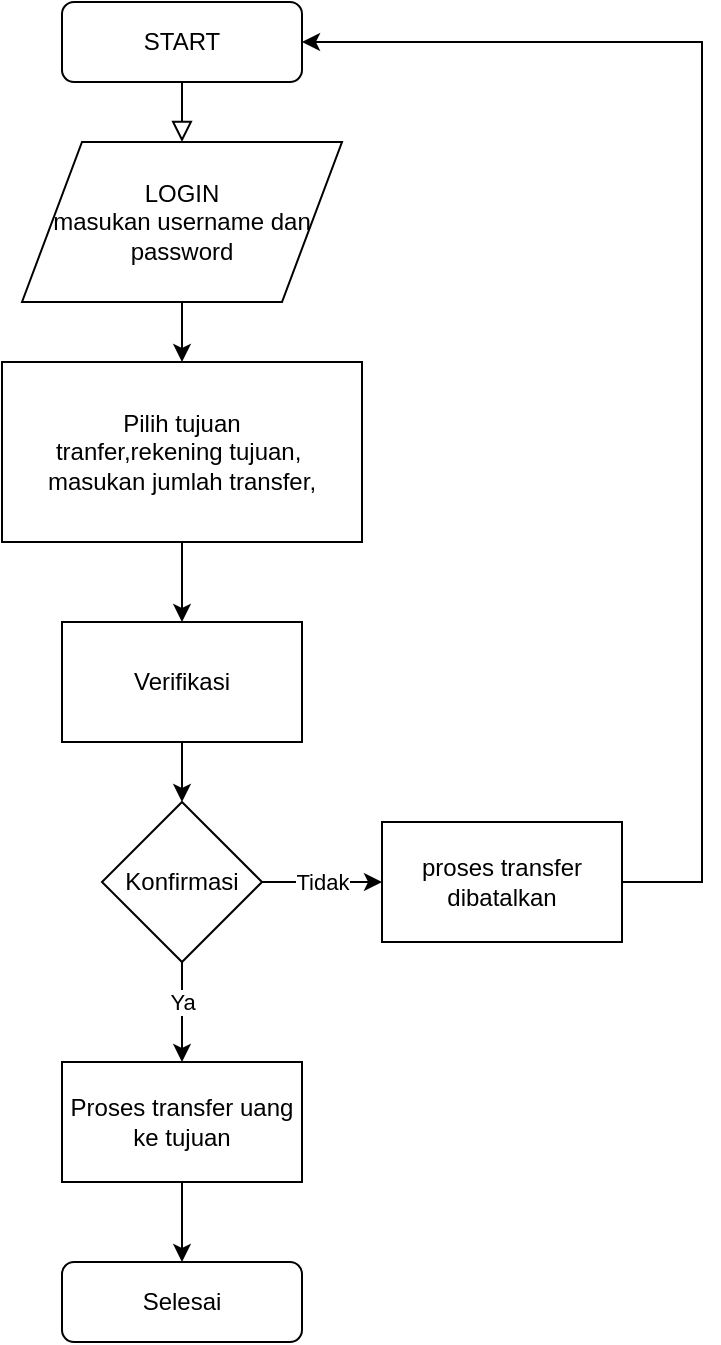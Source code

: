 <mxfile version="22.1.1" type="github">
  <diagram id="C5RBs43oDa-KdzZeNtuy" name="Page-1">
    <mxGraphModel dx="776" dy="453" grid="1" gridSize="10" guides="1" tooltips="1" connect="1" arrows="1" fold="1" page="1" pageScale="1" pageWidth="827" pageHeight="1169" math="0" shadow="0">
      <root>
        <mxCell id="WIyWlLk6GJQsqaUBKTNV-0" />
        <mxCell id="WIyWlLk6GJQsqaUBKTNV-1" parent="WIyWlLk6GJQsqaUBKTNV-0" />
        <mxCell id="WIyWlLk6GJQsqaUBKTNV-2" value="" style="rounded=0;html=1;jettySize=auto;orthogonalLoop=1;fontSize=11;endArrow=block;endFill=0;endSize=8;strokeWidth=1;shadow=0;labelBackgroundColor=none;edgeStyle=orthogonalEdgeStyle;entryX=0.5;entryY=0;entryDx=0;entryDy=0;" parent="WIyWlLk6GJQsqaUBKTNV-1" source="WIyWlLk6GJQsqaUBKTNV-3" target="Juw-TaZUp6CWKfXfdzuv-0" edge="1">
          <mxGeometry relative="1" as="geometry" />
        </mxCell>
        <mxCell id="WIyWlLk6GJQsqaUBKTNV-3" value="START" style="rounded=1;whiteSpace=wrap;html=1;fontSize=12;glass=0;strokeWidth=1;shadow=0;" parent="WIyWlLk6GJQsqaUBKTNV-1" vertex="1">
          <mxGeometry x="160" y="20" width="120" height="40" as="geometry" />
        </mxCell>
        <mxCell id="WIyWlLk6GJQsqaUBKTNV-11" value="Selesai" style="rounded=1;whiteSpace=wrap;html=1;fontSize=12;glass=0;strokeWidth=1;shadow=0;" parent="WIyWlLk6GJQsqaUBKTNV-1" vertex="1">
          <mxGeometry x="160" y="650" width="120" height="40" as="geometry" />
        </mxCell>
        <mxCell id="Juw-TaZUp6CWKfXfdzuv-2" value="" style="edgeStyle=orthogonalEdgeStyle;rounded=0;orthogonalLoop=1;jettySize=auto;html=1;" edge="1" parent="WIyWlLk6GJQsqaUBKTNV-1" source="Juw-TaZUp6CWKfXfdzuv-0" target="Juw-TaZUp6CWKfXfdzuv-1">
          <mxGeometry relative="1" as="geometry" />
        </mxCell>
        <mxCell id="Juw-TaZUp6CWKfXfdzuv-0" value="LOGIN&lt;br&gt;masukan username dan password" style="shape=parallelogram;perimeter=parallelogramPerimeter;whiteSpace=wrap;html=1;fixedSize=1;size=30;" vertex="1" parent="WIyWlLk6GJQsqaUBKTNV-1">
          <mxGeometry x="140" y="90" width="160" height="80" as="geometry" />
        </mxCell>
        <mxCell id="Juw-TaZUp6CWKfXfdzuv-4" value="" style="edgeStyle=orthogonalEdgeStyle;rounded=0;orthogonalLoop=1;jettySize=auto;html=1;" edge="1" parent="WIyWlLk6GJQsqaUBKTNV-1" source="Juw-TaZUp6CWKfXfdzuv-1" target="Juw-TaZUp6CWKfXfdzuv-3">
          <mxGeometry relative="1" as="geometry" />
        </mxCell>
        <mxCell id="Juw-TaZUp6CWKfXfdzuv-1" value="Pilih tujuan &lt;br&gt;tranfer,rekening tujuan,&amp;nbsp;&lt;br&gt;&amp;nbsp;masukan jumlah transfer,&amp;nbsp;" style="shape=parallelogram;perimeter=parallelogramPerimeter;whiteSpace=wrap;html=1;fixedSize=1;size=-10;" vertex="1" parent="WIyWlLk6GJQsqaUBKTNV-1">
          <mxGeometry x="130" y="200" width="180" height="90" as="geometry" />
        </mxCell>
        <mxCell id="Juw-TaZUp6CWKfXfdzuv-6" value="" style="edgeStyle=orthogonalEdgeStyle;rounded=0;orthogonalLoop=1;jettySize=auto;html=1;" edge="1" parent="WIyWlLk6GJQsqaUBKTNV-1" source="Juw-TaZUp6CWKfXfdzuv-3" target="Juw-TaZUp6CWKfXfdzuv-5">
          <mxGeometry relative="1" as="geometry" />
        </mxCell>
        <mxCell id="Juw-TaZUp6CWKfXfdzuv-3" value="Verifikasi" style="whiteSpace=wrap;html=1;" vertex="1" parent="WIyWlLk6GJQsqaUBKTNV-1">
          <mxGeometry x="160" y="330" width="120" height="60" as="geometry" />
        </mxCell>
        <mxCell id="Juw-TaZUp6CWKfXfdzuv-8" value="Tidak" style="edgeStyle=orthogonalEdgeStyle;rounded=0;orthogonalLoop=1;jettySize=auto;html=1;" edge="1" parent="WIyWlLk6GJQsqaUBKTNV-1" source="Juw-TaZUp6CWKfXfdzuv-5" target="Juw-TaZUp6CWKfXfdzuv-7">
          <mxGeometry relative="1" as="geometry" />
        </mxCell>
        <mxCell id="Juw-TaZUp6CWKfXfdzuv-14" value="Ya" style="edgeStyle=orthogonalEdgeStyle;rounded=0;orthogonalLoop=1;jettySize=auto;html=1;" edge="1" parent="WIyWlLk6GJQsqaUBKTNV-1" source="Juw-TaZUp6CWKfXfdzuv-5" target="Juw-TaZUp6CWKfXfdzuv-13">
          <mxGeometry x="-0.2" relative="1" as="geometry">
            <mxPoint as="offset" />
          </mxGeometry>
        </mxCell>
        <mxCell id="Juw-TaZUp6CWKfXfdzuv-5" value="Konfirmasi" style="rhombus;whiteSpace=wrap;html=1;" vertex="1" parent="WIyWlLk6GJQsqaUBKTNV-1">
          <mxGeometry x="180" y="420" width="80" height="80" as="geometry" />
        </mxCell>
        <mxCell id="Juw-TaZUp6CWKfXfdzuv-16" value="" style="edgeStyle=orthogonalEdgeStyle;rounded=0;orthogonalLoop=1;jettySize=auto;html=1;entryX=1;entryY=0.5;entryDx=0;entryDy=0;" edge="1" parent="WIyWlLk6GJQsqaUBKTNV-1" source="Juw-TaZUp6CWKfXfdzuv-7" target="WIyWlLk6GJQsqaUBKTNV-3">
          <mxGeometry relative="1" as="geometry">
            <mxPoint x="470" y="30" as="targetPoint" />
            <Array as="points">
              <mxPoint x="480" y="460" />
              <mxPoint x="480" y="40" />
            </Array>
          </mxGeometry>
        </mxCell>
        <mxCell id="Juw-TaZUp6CWKfXfdzuv-7" value="proses transfer dibatalkan" style="whiteSpace=wrap;html=1;" vertex="1" parent="WIyWlLk6GJQsqaUBKTNV-1">
          <mxGeometry x="320" y="430" width="120" height="60" as="geometry" />
        </mxCell>
        <mxCell id="Juw-TaZUp6CWKfXfdzuv-18" value="" style="edgeStyle=orthogonalEdgeStyle;rounded=0;orthogonalLoop=1;jettySize=auto;html=1;" edge="1" parent="WIyWlLk6GJQsqaUBKTNV-1" source="Juw-TaZUp6CWKfXfdzuv-13">
          <mxGeometry relative="1" as="geometry">
            <mxPoint x="220" y="650" as="targetPoint" />
          </mxGeometry>
        </mxCell>
        <mxCell id="Juw-TaZUp6CWKfXfdzuv-13" value="Proses transfer uang ke tujuan" style="whiteSpace=wrap;html=1;" vertex="1" parent="WIyWlLk6GJQsqaUBKTNV-1">
          <mxGeometry x="160" y="550" width="120" height="60" as="geometry" />
        </mxCell>
      </root>
    </mxGraphModel>
  </diagram>
</mxfile>
